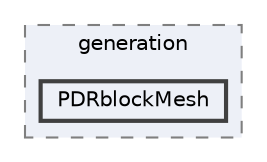 digraph "applications/utilities/mesh/generation/PDRblockMesh"
{
 // LATEX_PDF_SIZE
  bgcolor="transparent";
  edge [fontname=Helvetica,fontsize=10,labelfontname=Helvetica,labelfontsize=10];
  node [fontname=Helvetica,fontsize=10,shape=box,height=0.2,width=0.4];
  compound=true
  subgraph clusterdir_5e38c77784c29cb5c03b448ec3140896 {
    graph [ bgcolor="#edf0f7", pencolor="grey50", label="generation", fontname=Helvetica,fontsize=10 style="filled,dashed", URL="dir_5e38c77784c29cb5c03b448ec3140896.html",tooltip=""]
  dir_2604fafc1b820d431e11f0214a6771ef [label="PDRblockMesh", fillcolor="#edf0f7", color="grey25", style="filled,bold", URL="dir_2604fafc1b820d431e11f0214a6771ef.html",tooltip=""];
  }
}
